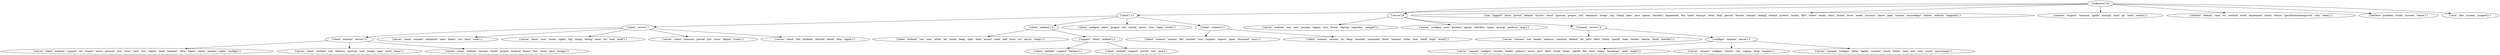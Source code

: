 strict digraph  {
	"['unknown'] 24" -> "['client'] 13";
	"['unknown'] 24" -> "['server'] 6";
	"['unknown'] 24" -> "['use', 'support', 'allow', 'provid', 'default', 'cluster', 'secur', 'quorum', 'propos', 'util', 'administr', 'integr', 'log', '\
chang', 'peer', 'java', 'option', 'introduc', 'implement', 'file', 'need', 'encrypt', 'rotat', 'disk', 'persist', 'format', 'contain', '\
leakag', 'extend', 'protect', 'modul', 'file*', 'select', 'enabl', 'class', 'includ', 'store', 'made', 'structur', 'share', 'goal', '\
commit', 'misconfigur', 'inform', 'without', 'snapshot'] 1";
	"['unknown'] 24" -> "['connect', 'support', 'commun', 'updat', 'encrypt', 'bind', 'go', 'netti', 'switch'] 1";
	"['unknown'] 24" -> "['authent', 'default', 'case', 'tri', 'method', 'work', 'implement', 'check', 'return', 'ipauthenticationprovid', 'valu', 'seem'] \
1";
	"['unknown'] 24" -> "['kerbero', 'problem', 'trunk', 'current', 'renew'] 1";
	"['unknown'] 24" -> "['user', 'like', 'system', 'properti'] 1";
	"['client'] 13" -> "['client', 'server'] 7";
	"['client'] 13" -> "['client', 'authent'] 3";
	"['client'] 13" -> "['client', 'configur', 'allow', 'propos', 'util', 'outsid', 'servic', 'reus', 'login', 'avoid'] 1";
	"['client'] 13" -> "['client', 'connect'] 2";
	"['server'] 6" -> "['server', 'authent', 'use', 'sasl', 'session', 'region', 'issu', 'found', 'startup', 'reproduc', 'complet'] 1";
	"['server'] 6" -> "['server', 'configur', 'user', 'kerbero', 'option', 'introduc', 'name', 'princip', 'perform', 'map'] 1";
	"['server'] 6" -> "['connect', 'server'] 4";
	"['client', 'server'] 7" -> "['client', 'authent', 'server'] 3";
	"['client', 'server'] 7" -> "['server', 'client', 'connect', 'administr', 'oper', 'featur', 'list', 'limit', 'node'] 1";
	"['client', 'server'] 7" -> "['server', 'client', 'user', 'znode', 'updat', 'log', 'chang', 'debug', 'went', 'lot', 'look', 'audit'] 1";
	"['client', 'server'] 7" -> "['server', 'client', 'commun', 'provid', 'jira', 'cross', 'deploy', 'track'] 1";
	"['client', 'server'] 7" -> "['server', 'client', 'fail', 'problem', 'describ', 'detail', 'http', 'applic'] 1";
	"['client', 'authent'] 3" -> "['client', 'authent', 'use', 'user', 'allow', 'ad', 'znode', 'keep', 'oper', 'data', 'access', 'read', 'abil', 'base', 'acl', 'anyon', '\
today'] 1";
	"['client', 'authent'] 3" -> "['support', 'client', 'authent'] 2";
	"['client', 'connect'] 2" -> "['client', 'connect', 'version', 'fail', 'number', 'issu', 'respons', 'improv', 'open', 'thousand', 'caus'] 1";
	"['client', 'connect'] 2" -> "['client', 'connect', 'session', 'tri', 'keep', 'member', 'reconnect', 'know', 'timeout', 'order', 'lose', 'notifi', 'expir', 'event'] \
1";
	"['connect', 'server'] 4" -> "['server', 'connect', 'use', 'leader', 'address', 'commun', 'default', 'ad', 'port', 'elect', 'listen', 'specifi', 'code', 'review', '\
reason', 'think', 'interfac'] 1";
	"['connect', 'server'] 4" -> "['configur', 'connect', 'server'] 3";
	"['client', 'authent', 'server'] 3" -> "['server', 'client', 'authent', 'support', 'ad', 'cluster', 'secur', 'quorum', 'jira', 'cross', 'case', 'run', 'region', 'need', '\
member', 'data', 'hbase', 'realm', 'master', 'replic', 'multipl'] 1";
	"['client', 'authent', 'server'] 3" -> "['server', 'client', 'authent', 'use', 'address', 'quorum', 'sasl', 'integr', 'peer', 'work', 'done'] 1";
	"['client', 'authent', 'server'] 3" -> "['server', 'client', 'authent', 'version', 'znode', 'propos', 'method', 'featur', 'forc', 'invoc', 'give', 'assign'] 1";
	"['support', 'client', 'authent'] 2" -> "['client', 'authent', 'support', 'kerbero'] 1";
	"['support', 'client', 'authent'] 2" -> "['client', 'authent', 'support', 'provid', 'sasl', 'java'] 1";
	"['configur', 'connect', 'server'] 3" -> "['server', 'connect', 'configur', 'version', 'leader', 'address', 'secur', 'port', 'elect', 'trunk', 'listen', 'specifi', 'file', '\
bind', 'releas', 'broadcast', 'indic', 'make'] 1";
	"['configur', 'connect', 'server'] 3" -> "['server', 'connect', 'configur', 'cluster', 'run', 'suppos', 'drop', 'machin'] 1";
	"['configur', 'connect', 'server'] 3" -> "['server', 'connect', 'configur', 'allow', 'leader', 'number', 'check', 'follow', 'sent', 'ack', 'vote', 'count', 'quorummaj'] 1";
}
